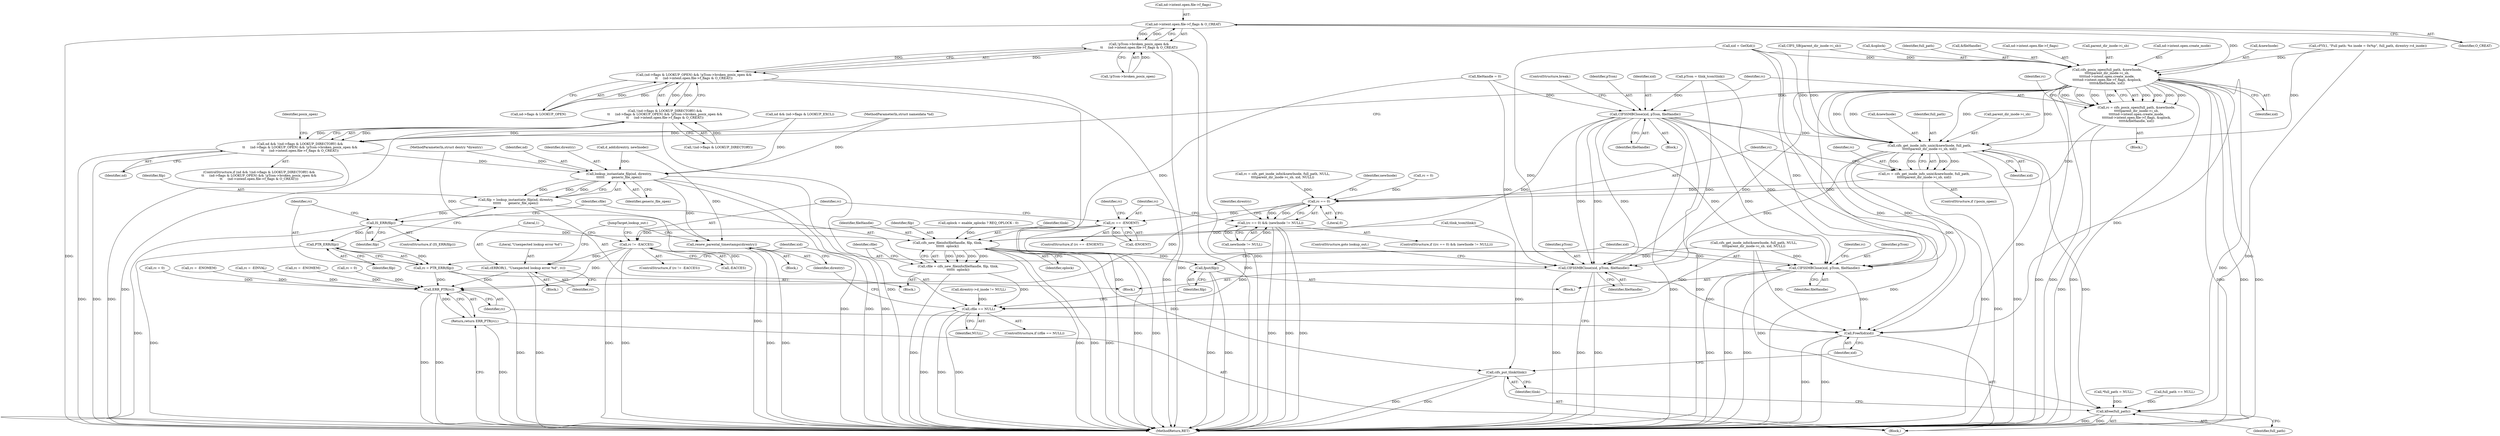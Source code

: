 digraph "0_linux_88d7d4e4a439f32acc56a6d860e415ee71d3df08@API" {
"1000305" [label="(Call,nd->intent.open.file->f_flags & O_CREAT)"];
"1000300" [label="(Call,!pTcon->broken_posix_open &&\n\t\t     (nd->intent.open.file->f_flags & O_CREAT))"];
"1000294" [label="(Call,(nd->flags & LOOKUP_OPEN) && !pTcon->broken_posix_open &&\n\t\t     (nd->intent.open.file->f_flags & O_CREAT))"];
"1000287" [label="(Call,!(nd->flags & LOOKUP_DIRECTORY) &&\n\t\t     (nd->flags & LOOKUP_OPEN) && !pTcon->broken_posix_open &&\n\t\t     (nd->intent.open.file->f_flags & O_CREAT))"];
"1000285" [label="(Call,nd && !(nd->flags & LOOKUP_DIRECTORY) &&\n\t\t     (nd->flags & LOOKUP_OPEN) && !pTcon->broken_posix_open &&\n\t\t     (nd->intent.open.file->f_flags & O_CREAT))"];
"1000420" [label="(Call,lookup_instantiate_filp(nd, direntry,\n\t\t\t\t\t\t       generic_file_open))"];
"1000418" [label="(Call,filp = lookup_instantiate_filp(nd, direntry,\n\t\t\t\t\t\t       generic_file_open))"];
"1000425" [label="(Call,IS_ERR(filp))"];
"1000430" [label="(Call,PTR_ERR(filp))"];
"1000428" [label="(Call,rc = PTR_ERR(filp))"];
"1000499" [label="(Call,ERR_PTR(rc))"];
"1000498" [label="(Return,return ERR_PTR(rc);)"];
"1000439" [label="(Call,cifs_new_fileinfo(fileHandle, filp, tlink,\n\t\t\t\t\t\t  oplock))"];
"1000437" [label="(Call,cfile = cifs_new_fileinfo(fileHandle, filp, tlink,\n\t\t\t\t\t\t  oplock))"];
"1000445" [label="(Call,cfile == NULL)"];
"1000449" [label="(Call,fput(filp))"];
"1000451" [label="(Call,CIFSSMBClose(xid, pTcon, fileHandle))"];
"1000496" [label="(Call,FreeXid(xid))"];
"1000494" [label="(Call,cifs_put_tlink(tlink))"];
"1000460" [label="(Call,renew_parental_timestamps(direntry))"];
"1000319" [label="(Call,cifs_posix_open(full_path, &newInode,\n\t\t\t\t\tparent_dir_inode->i_sb,\n\t\t\t\t\tnd->intent.open.create_mode,\n\t\t\t\t\tnd->intent.open.file->f_flags, &oplock,\n\t\t\t\t\t&fileHandle, xid))"];
"1000317" [label="(Call,rc = cifs_posix_open(full_path, &newInode,\n\t\t\t\t\tparent_dir_inode->i_sb,\n\t\t\t\t\tnd->intent.open.create_mode,\n\t\t\t\t\tnd->intent.open.file->f_flags, &oplock,\n\t\t\t\t\t&fileHandle, xid))"];
"1000405" [label="(Call,rc == 0)"];
"1000404" [label="(Call,(rc == 0) && (newInode != NULL))"];
"1000464" [label="(Call,rc == -ENOENT)"];
"1000482" [label="(Call,rc != -EACCES)"];
"1000487" [label="(Call,cERROR(1, \"Unexpected lookup error %d\", rc))"];
"1000360" [label="(Call,CIFSSMBClose(xid, pTcon, fileHandle))"];
"1000382" [label="(Call,cifs_get_inode_info_unix(&newInode, full_path,\n\t\t\t\t\t\tparent_dir_inode->i_sb, xid))"];
"1000380" [label="(Call,rc = cifs_get_inode_info_unix(&newInode, full_path,\n\t\t\t\t\t\tparent_dir_inode->i_sb, xid))"];
"1000432" [label="(Call,CIFSSMBClose(xid, pTcon, fileHandle))"];
"1000492" [label="(Call,kfree(full_path))"];
"1000498" [label="(Return,return ERR_PTR(rc);)"];
"1000482" [label="(Call,rc != -EACCES)"];
"1000383" [label="(Call,&newInode)"];
"1000114" [label="(MethodParameterIn,struct nameidata *nd)"];
"1000494" [label="(Call,cifs_put_tlink(tlink))"];
"1000321" [label="(Call,&newInode)"];
"1000222" [label="(Call,rc = -EINVAL)"];
"1000452" [label="(Identifier,xid)"];
"1000435" [label="(Identifier,fileHandle)"];
"1000284" [label="(ControlStructure,if (nd && !(nd->flags & LOOKUP_DIRECTORY) &&\n\t\t     (nd->flags & LOOKUP_OPEN) && !pTcon->broken_posix_open &&\n\t\t     (nd->intent.open.file->f_flags & O_CREAT)))"];
"1000500" [label="(Identifier,rc)"];
"1000118" [label="(Call,rc = 0)"];
"1000432" [label="(Call,CIFSSMBClose(xid, pTcon, fileHandle))"];
"1000481" [label="(ControlStructure,if (rc != -EACCES))"];
"1000495" [label="(Identifier,tlink)"];
"1000442" [label="(Identifier,tlink)"];
"1000484" [label="(Call,-EACCES)"];
"1000489" [label="(Literal,\"Unexpected lookup error %d\")"];
"1000344" [label="(Call,&fileHandle)"];
"1000348" [label="(Identifier,rc)"];
"1000404" [label="(Call,(rc == 0) && (newInode != NULL))"];
"1000491" [label="(JumpTarget,lookup_out:)"];
"1000433" [label="(Identifier,xid)"];
"1000486" [label="(Block,)"];
"1000487" [label="(Call,cERROR(1, \"Unexpected lookup error %d\", rc))"];
"1000499" [label="(Call,ERR_PTR(rc))"];
"1000463" [label="(ControlStructure,if (rc == -ENOENT))"];
"1000413" [label="(Identifier,direntry)"];
"1000129" [label="(Call,fileHandle = 0)"];
"1000149" [label="(Call,xid = GetXid())"];
"1000455" [label="(Call,rc = -ENOMEM)"];
"1000305" [label="(Call,nd->intent.open.file->f_flags & O_CREAT)"];
"1000228" [label="(Call,nd && (nd->flags & LOOKUP_EXCL))"];
"1000422" [label="(Identifier,direntry)"];
"1000317" [label="(Call,rc = cifs_posix_open(full_path, &newInode,\n\t\t\t\t\tparent_dir_inode->i_sb,\n\t\t\t\t\tnd->intent.open.create_mode,\n\t\t\t\t\tnd->intent.open.file->f_flags, &oplock,\n\t\t\t\t\t&fileHandle, xid))"];
"1000333" [label="(Call,nd->intent.open.file->f_flags)"];
"1000319" [label="(Call,cifs_posix_open(full_path, &newInode,\n\t\t\t\t\tparent_dir_inode->i_sb,\n\t\t\t\t\tnd->intent.open.create_mode,\n\t\t\t\t\tnd->intent.open.file->f_flags, &oplock,\n\t\t\t\t\t&fileHandle, xid))"];
"1000424" [label="(ControlStructure,if (IS_ERR(filp)))"];
"1000316" [label="(Block,)"];
"1000381" [label="(Identifier,rc)"];
"1000377" [label="(ControlStructure,if (!posix_open))"];
"1000445" [label="(Call,cfile == NULL)"];
"1000465" [label="(Identifier,rc)"];
"1000323" [label="(Call,parent_dir_inode->i_sb)"];
"1000450" [label="(Identifier,filp)"];
"1000403" [label="(ControlStructure,if ((rc == 0) && (newInode != NULL)))"];
"1000393" [label="(Call,cifs_get_inode_info(&newInode, full_path, NULL,\n\t\t\t\tparent_dir_inode->i_sb, xid, NULL))"];
"1000446" [label="(Identifier,cfile)"];
"1000501" [label="(MethodReturn,RET)"];
"1000451" [label="(Call,CIFSSMBClose(xid, pTcon, fileHandle))"];
"1000407" [label="(Literal,0)"];
"1000419" [label="(Identifier,filp)"];
"1000434" [label="(Identifier,pTcon)"];
"1000466" [label="(Call,-ENOENT)"];
"1000470" [label="(Identifier,rc)"];
"1000287" [label="(Call,!(nd->flags & LOOKUP_DIRECTORY) &&\n\t\t     (nd->flags & LOOKUP_OPEN) && !pTcon->broken_posix_open &&\n\t\t     (nd->intent.open.file->f_flags & O_CREAT))"];
"1000429" [label="(Identifier,rc)"];
"1000440" [label="(Identifier,fileHandle)"];
"1000469" [label="(Call,rc = 0)"];
"1000406" [label="(Identifier,rc)"];
"1000490" [label="(Identifier,rc)"];
"1000438" [label="(Identifier,cfile)"];
"1000430" [label="(Call,PTR_ERR(filp))"];
"1000285" [label="(Call,nd && !(nd->flags & LOOKUP_DIRECTORY) &&\n\t\t     (nd->flags & LOOKUP_OPEN) && !pTcon->broken_posix_open &&\n\t\t     (nd->intent.open.file->f_flags & O_CREAT))"];
"1000184" [label="(Call,tlink_tcon(tlink))"];
"1000460" [label="(Call,renew_parental_timestamps(direntry))"];
"1000301" [label="(Call,!pTcon->broken_posix_open)"];
"1000389" [label="(Identifier,xid)"];
"1000441" [label="(Identifier,filp)"];
"1000288" [label="(Call,!(nd->flags & LOOKUP_DIRECTORY))"];
"1000122" [label="(Call,oplock = enable_oplocks ? REQ_OPLOCK : 0)"];
"1000380" [label="(Call,rc = cifs_get_inode_info_unix(&newInode, full_path,\n\t\t\t\t\t\tparent_dir_inode->i_sb, xid))"];
"1000318" [label="(Identifier,rc)"];
"1000493" [label="(Identifier,full_path)"];
"1000363" [label="(Identifier,fileHandle)"];
"1000444" [label="(ControlStructure,if (cfile == NULL))"];
"1000456" [label="(Identifier,rc)"];
"1000385" [label="(Identifier,full_path)"];
"1000426" [label="(Identifier,filp)"];
"1000418" [label="(Call,filp = lookup_instantiate_filp(nd, direntry,\n\t\t\t\t\t\t       generic_file_open))"];
"1000364" [label="(ControlStructure,break;)"];
"1000315" [label="(Identifier,O_CREAT)"];
"1000306" [label="(Call,nd->intent.open.file->f_flags)"];
"1000379" [label="(Identifier,posix_open)"];
"1000362" [label="(Identifier,pTcon)"];
"1000411" [label="(Block,)"];
"1000326" [label="(Call,nd->intent.open.create_mode)"];
"1000454" [label="(Identifier,fileHandle)"];
"1000453" [label="(Identifier,pTcon)"];
"1000391" [label="(Call,rc = cifs_get_inode_info(&newInode, full_path, NULL,\n\t\t\t\tparent_dir_inode->i_sb, xid, NULL))"];
"1000492" [label="(Call,kfree(full_path))"];
"1000295" [label="(Call,nd->flags & LOOKUP_OPEN)"];
"1000412" [label="(Call,d_add(direntry, newInode))"];
"1000423" [label="(Identifier,generic_file_open)"];
"1000417" [label="(Block,)"];
"1000360" [label="(Call,CIFSSMBClose(xid, pTcon, fileHandle))"];
"1000420" [label="(Call,lookup_instantiate_filp(nd, direntry,\n\t\t\t\t\t\t       generic_file_open))"];
"1000431" [label="(Identifier,filp)"];
"1000497" [label="(Identifier,xid)"];
"1000382" [label="(Call,cifs_get_inode_info_unix(&newInode, full_path,\n\t\t\t\t\t\tparent_dir_inode->i_sb, xid))"];
"1000182" [label="(Call,pTcon = tlink_tcon(tlink))"];
"1000272" [label="(Call,cFYI(1, \"Full path: %s inode = 0x%p\", full_path, direntry->d_inode))"];
"1000258" [label="(Call,direntry->d_inode != NULL)"];
"1000300" [label="(Call,!pTcon->broken_posix_open &&\n\t\t     (nd->intent.open.file->f_flags & O_CREAT))"];
"1000346" [label="(Identifier,xid)"];
"1000428" [label="(Call,rc = PTR_ERR(filp))"];
"1000164" [label="(Call,CIFS_SB(parent_dir_inode->i_sb))"];
"1000436" [label="(ControlStructure,goto lookup_out;)"];
"1000113" [label="(MethodParameterIn,struct dentry *direntry)"];
"1000145" [label="(Call,*full_path = NULL)"];
"1000437" [label="(Call,cfile = cifs_new_fileinfo(fileHandle, filp, tlink,\n\t\t\t\t\t\t  oplock))"];
"1000448" [label="(Block,)"];
"1000488" [label="(Literal,1)"];
"1000248" [label="(Call,full_path == NULL)"];
"1000496" [label="(Call,FreeXid(xid))"];
"1000464" [label="(Call,rc == -ENOENT)"];
"1000286" [label="(Identifier,nd)"];
"1000252" [label="(Call,rc = -ENOMEM)"];
"1000386" [label="(Call,parent_dir_inode->i_sb)"];
"1000361" [label="(Identifier,xid)"];
"1000408" [label="(Call,newInode != NULL)"];
"1000461" [label="(Identifier,direntry)"];
"1000294" [label="(Call,(nd->flags & LOOKUP_OPEN) && !pTcon->broken_posix_open &&\n\t\t     (nd->intent.open.file->f_flags & O_CREAT))"];
"1000427" [label="(Block,)"];
"1000425" [label="(Call,IS_ERR(filp))"];
"1000447" [label="(Identifier,NULL)"];
"1000342" [label="(Call,&oplock)"];
"1000115" [label="(Block,)"];
"1000449" [label="(Call,fput(filp))"];
"1000483" [label="(Identifier,rc)"];
"1000359" [label="(Block,)"];
"1000439" [label="(Call,cifs_new_fileinfo(fileHandle, filp, tlink,\n\t\t\t\t\t\t  oplock))"];
"1000421" [label="(Identifier,nd)"];
"1000409" [label="(Identifier,newInode)"];
"1000405" [label="(Call,rc == 0)"];
"1000320" [label="(Identifier,full_path)"];
"1000443" [label="(Identifier,oplock)"];
"1000239" [label="(Call,rc = 0)"];
"1000305" -> "1000300"  [label="AST: "];
"1000305" -> "1000315"  [label="CFG: "];
"1000306" -> "1000305"  [label="AST: "];
"1000315" -> "1000305"  [label="AST: "];
"1000300" -> "1000305"  [label="CFG: "];
"1000305" -> "1000501"  [label="DDG: "];
"1000305" -> "1000501"  [label="DDG: "];
"1000305" -> "1000300"  [label="DDG: "];
"1000305" -> "1000300"  [label="DDG: "];
"1000305" -> "1000319"  [label="DDG: "];
"1000300" -> "1000294"  [label="AST: "];
"1000300" -> "1000301"  [label="CFG: "];
"1000301" -> "1000300"  [label="AST: "];
"1000294" -> "1000300"  [label="CFG: "];
"1000300" -> "1000501"  [label="DDG: "];
"1000300" -> "1000501"  [label="DDG: "];
"1000300" -> "1000294"  [label="DDG: "];
"1000300" -> "1000294"  [label="DDG: "];
"1000301" -> "1000300"  [label="DDG: "];
"1000294" -> "1000287"  [label="AST: "];
"1000294" -> "1000295"  [label="CFG: "];
"1000295" -> "1000294"  [label="AST: "];
"1000287" -> "1000294"  [label="CFG: "];
"1000294" -> "1000501"  [label="DDG: "];
"1000294" -> "1000501"  [label="DDG: "];
"1000294" -> "1000287"  [label="DDG: "];
"1000294" -> "1000287"  [label="DDG: "];
"1000295" -> "1000294"  [label="DDG: "];
"1000295" -> "1000294"  [label="DDG: "];
"1000287" -> "1000285"  [label="AST: "];
"1000287" -> "1000288"  [label="CFG: "];
"1000288" -> "1000287"  [label="AST: "];
"1000285" -> "1000287"  [label="CFG: "];
"1000287" -> "1000501"  [label="DDG: "];
"1000287" -> "1000501"  [label="DDG: "];
"1000287" -> "1000285"  [label="DDG: "];
"1000287" -> "1000285"  [label="DDG: "];
"1000288" -> "1000287"  [label="DDG: "];
"1000285" -> "1000284"  [label="AST: "];
"1000285" -> "1000286"  [label="CFG: "];
"1000286" -> "1000285"  [label="AST: "];
"1000318" -> "1000285"  [label="CFG: "];
"1000379" -> "1000285"  [label="CFG: "];
"1000285" -> "1000501"  [label="DDG: "];
"1000285" -> "1000501"  [label="DDG: "];
"1000285" -> "1000501"  [label="DDG: "];
"1000228" -> "1000285"  [label="DDG: "];
"1000114" -> "1000285"  [label="DDG: "];
"1000285" -> "1000420"  [label="DDG: "];
"1000420" -> "1000418"  [label="AST: "];
"1000420" -> "1000423"  [label="CFG: "];
"1000421" -> "1000420"  [label="AST: "];
"1000422" -> "1000420"  [label="AST: "];
"1000423" -> "1000420"  [label="AST: "];
"1000418" -> "1000420"  [label="CFG: "];
"1000420" -> "1000501"  [label="DDG: "];
"1000420" -> "1000501"  [label="DDG: "];
"1000420" -> "1000501"  [label="DDG: "];
"1000420" -> "1000418"  [label="DDG: "];
"1000420" -> "1000418"  [label="DDG: "];
"1000420" -> "1000418"  [label="DDG: "];
"1000228" -> "1000420"  [label="DDG: "];
"1000114" -> "1000420"  [label="DDG: "];
"1000412" -> "1000420"  [label="DDG: "];
"1000113" -> "1000420"  [label="DDG: "];
"1000420" -> "1000460"  [label="DDG: "];
"1000418" -> "1000417"  [label="AST: "];
"1000419" -> "1000418"  [label="AST: "];
"1000426" -> "1000418"  [label="CFG: "];
"1000418" -> "1000501"  [label="DDG: "];
"1000418" -> "1000425"  [label="DDG: "];
"1000425" -> "1000424"  [label="AST: "];
"1000425" -> "1000426"  [label="CFG: "];
"1000426" -> "1000425"  [label="AST: "];
"1000429" -> "1000425"  [label="CFG: "];
"1000438" -> "1000425"  [label="CFG: "];
"1000425" -> "1000501"  [label="DDG: "];
"1000425" -> "1000430"  [label="DDG: "];
"1000425" -> "1000439"  [label="DDG: "];
"1000430" -> "1000428"  [label="AST: "];
"1000430" -> "1000431"  [label="CFG: "];
"1000431" -> "1000430"  [label="AST: "];
"1000428" -> "1000430"  [label="CFG: "];
"1000430" -> "1000501"  [label="DDG: "];
"1000430" -> "1000428"  [label="DDG: "];
"1000428" -> "1000427"  [label="AST: "];
"1000429" -> "1000428"  [label="AST: "];
"1000433" -> "1000428"  [label="CFG: "];
"1000428" -> "1000501"  [label="DDG: "];
"1000428" -> "1000499"  [label="DDG: "];
"1000499" -> "1000498"  [label="AST: "];
"1000499" -> "1000500"  [label="CFG: "];
"1000500" -> "1000499"  [label="AST: "];
"1000498" -> "1000499"  [label="CFG: "];
"1000499" -> "1000501"  [label="DDG: "];
"1000499" -> "1000501"  [label="DDG: "];
"1000499" -> "1000498"  [label="DDG: "];
"1000222" -> "1000499"  [label="DDG: "];
"1000252" -> "1000499"  [label="DDG: "];
"1000487" -> "1000499"  [label="DDG: "];
"1000405" -> "1000499"  [label="DDG: "];
"1000469" -> "1000499"  [label="DDG: "];
"1000455" -> "1000499"  [label="DDG: "];
"1000239" -> "1000499"  [label="DDG: "];
"1000482" -> "1000499"  [label="DDG: "];
"1000498" -> "1000115"  [label="AST: "];
"1000501" -> "1000498"  [label="CFG: "];
"1000498" -> "1000501"  [label="DDG: "];
"1000439" -> "1000437"  [label="AST: "];
"1000439" -> "1000443"  [label="CFG: "];
"1000440" -> "1000439"  [label="AST: "];
"1000441" -> "1000439"  [label="AST: "];
"1000442" -> "1000439"  [label="AST: "];
"1000443" -> "1000439"  [label="AST: "];
"1000437" -> "1000439"  [label="CFG: "];
"1000439" -> "1000501"  [label="DDG: "];
"1000439" -> "1000501"  [label="DDG: "];
"1000439" -> "1000501"  [label="DDG: "];
"1000439" -> "1000437"  [label="DDG: "];
"1000439" -> "1000437"  [label="DDG: "];
"1000439" -> "1000437"  [label="DDG: "];
"1000439" -> "1000437"  [label="DDG: "];
"1000129" -> "1000439"  [label="DDG: "];
"1000360" -> "1000439"  [label="DDG: "];
"1000184" -> "1000439"  [label="DDG: "];
"1000122" -> "1000439"  [label="DDG: "];
"1000439" -> "1000449"  [label="DDG: "];
"1000439" -> "1000451"  [label="DDG: "];
"1000439" -> "1000494"  [label="DDG: "];
"1000437" -> "1000417"  [label="AST: "];
"1000438" -> "1000437"  [label="AST: "];
"1000446" -> "1000437"  [label="CFG: "];
"1000437" -> "1000501"  [label="DDG: "];
"1000437" -> "1000445"  [label="DDG: "];
"1000445" -> "1000444"  [label="AST: "];
"1000445" -> "1000447"  [label="CFG: "];
"1000446" -> "1000445"  [label="AST: "];
"1000447" -> "1000445"  [label="AST: "];
"1000450" -> "1000445"  [label="CFG: "];
"1000461" -> "1000445"  [label="CFG: "];
"1000445" -> "1000501"  [label="DDG: "];
"1000445" -> "1000501"  [label="DDG: "];
"1000445" -> "1000501"  [label="DDG: "];
"1000393" -> "1000445"  [label="DDG: "];
"1000408" -> "1000445"  [label="DDG: "];
"1000258" -> "1000445"  [label="DDG: "];
"1000449" -> "1000448"  [label="AST: "];
"1000449" -> "1000450"  [label="CFG: "];
"1000450" -> "1000449"  [label="AST: "];
"1000452" -> "1000449"  [label="CFG: "];
"1000449" -> "1000501"  [label="DDG: "];
"1000449" -> "1000501"  [label="DDG: "];
"1000451" -> "1000448"  [label="AST: "];
"1000451" -> "1000454"  [label="CFG: "];
"1000452" -> "1000451"  [label="AST: "];
"1000453" -> "1000451"  [label="AST: "];
"1000454" -> "1000451"  [label="AST: "];
"1000456" -> "1000451"  [label="CFG: "];
"1000451" -> "1000501"  [label="DDG: "];
"1000451" -> "1000501"  [label="DDG: "];
"1000451" -> "1000501"  [label="DDG: "];
"1000360" -> "1000451"  [label="DDG: "];
"1000360" -> "1000451"  [label="DDG: "];
"1000382" -> "1000451"  [label="DDG: "];
"1000393" -> "1000451"  [label="DDG: "];
"1000149" -> "1000451"  [label="DDG: "];
"1000319" -> "1000451"  [label="DDG: "];
"1000182" -> "1000451"  [label="DDG: "];
"1000451" -> "1000496"  [label="DDG: "];
"1000496" -> "1000115"  [label="AST: "];
"1000496" -> "1000497"  [label="CFG: "];
"1000497" -> "1000496"  [label="AST: "];
"1000500" -> "1000496"  [label="CFG: "];
"1000496" -> "1000501"  [label="DDG: "];
"1000496" -> "1000501"  [label="DDG: "];
"1000360" -> "1000496"  [label="DDG: "];
"1000382" -> "1000496"  [label="DDG: "];
"1000393" -> "1000496"  [label="DDG: "];
"1000432" -> "1000496"  [label="DDG: "];
"1000149" -> "1000496"  [label="DDG: "];
"1000319" -> "1000496"  [label="DDG: "];
"1000494" -> "1000115"  [label="AST: "];
"1000494" -> "1000495"  [label="CFG: "];
"1000495" -> "1000494"  [label="AST: "];
"1000497" -> "1000494"  [label="CFG: "];
"1000494" -> "1000501"  [label="DDG: "];
"1000494" -> "1000501"  [label="DDG: "];
"1000184" -> "1000494"  [label="DDG: "];
"1000460" -> "1000411"  [label="AST: "];
"1000460" -> "1000461"  [label="CFG: "];
"1000461" -> "1000460"  [label="AST: "];
"1000491" -> "1000460"  [label="CFG: "];
"1000460" -> "1000501"  [label="DDG: "];
"1000460" -> "1000501"  [label="DDG: "];
"1000412" -> "1000460"  [label="DDG: "];
"1000113" -> "1000460"  [label="DDG: "];
"1000319" -> "1000317"  [label="AST: "];
"1000319" -> "1000346"  [label="CFG: "];
"1000320" -> "1000319"  [label="AST: "];
"1000321" -> "1000319"  [label="AST: "];
"1000323" -> "1000319"  [label="AST: "];
"1000326" -> "1000319"  [label="AST: "];
"1000333" -> "1000319"  [label="AST: "];
"1000342" -> "1000319"  [label="AST: "];
"1000344" -> "1000319"  [label="AST: "];
"1000346" -> "1000319"  [label="AST: "];
"1000317" -> "1000319"  [label="CFG: "];
"1000319" -> "1000501"  [label="DDG: "];
"1000319" -> "1000501"  [label="DDG: "];
"1000319" -> "1000501"  [label="DDG: "];
"1000319" -> "1000501"  [label="DDG: "];
"1000319" -> "1000501"  [label="DDG: "];
"1000319" -> "1000501"  [label="DDG: "];
"1000319" -> "1000317"  [label="DDG: "];
"1000319" -> "1000317"  [label="DDG: "];
"1000319" -> "1000317"  [label="DDG: "];
"1000319" -> "1000317"  [label="DDG: "];
"1000319" -> "1000317"  [label="DDG: "];
"1000319" -> "1000317"  [label="DDG: "];
"1000319" -> "1000317"  [label="DDG: "];
"1000319" -> "1000317"  [label="DDG: "];
"1000272" -> "1000319"  [label="DDG: "];
"1000164" -> "1000319"  [label="DDG: "];
"1000149" -> "1000319"  [label="DDG: "];
"1000319" -> "1000360"  [label="DDG: "];
"1000319" -> "1000382"  [label="DDG: "];
"1000319" -> "1000382"  [label="DDG: "];
"1000319" -> "1000382"  [label="DDG: "];
"1000319" -> "1000382"  [label="DDG: "];
"1000319" -> "1000432"  [label="DDG: "];
"1000319" -> "1000492"  [label="DDG: "];
"1000317" -> "1000316"  [label="AST: "];
"1000318" -> "1000317"  [label="AST: "];
"1000348" -> "1000317"  [label="CFG: "];
"1000317" -> "1000501"  [label="DDG: "];
"1000317" -> "1000405"  [label="DDG: "];
"1000405" -> "1000404"  [label="AST: "];
"1000405" -> "1000407"  [label="CFG: "];
"1000406" -> "1000405"  [label="AST: "];
"1000407" -> "1000405"  [label="AST: "];
"1000409" -> "1000405"  [label="CFG: "];
"1000404" -> "1000405"  [label="CFG: "];
"1000405" -> "1000404"  [label="DDG: "];
"1000405" -> "1000404"  [label="DDG: "];
"1000391" -> "1000405"  [label="DDG: "];
"1000118" -> "1000405"  [label="DDG: "];
"1000380" -> "1000405"  [label="DDG: "];
"1000405" -> "1000464"  [label="DDG: "];
"1000404" -> "1000403"  [label="AST: "];
"1000404" -> "1000408"  [label="CFG: "];
"1000408" -> "1000404"  [label="AST: "];
"1000413" -> "1000404"  [label="CFG: "];
"1000465" -> "1000404"  [label="CFG: "];
"1000404" -> "1000501"  [label="DDG: "];
"1000404" -> "1000501"  [label="DDG: "];
"1000404" -> "1000501"  [label="DDG: "];
"1000408" -> "1000404"  [label="DDG: "];
"1000408" -> "1000404"  [label="DDG: "];
"1000464" -> "1000463"  [label="AST: "];
"1000464" -> "1000466"  [label="CFG: "];
"1000465" -> "1000464"  [label="AST: "];
"1000466" -> "1000464"  [label="AST: "];
"1000470" -> "1000464"  [label="CFG: "];
"1000483" -> "1000464"  [label="CFG: "];
"1000464" -> "1000501"  [label="DDG: "];
"1000464" -> "1000501"  [label="DDG: "];
"1000466" -> "1000464"  [label="DDG: "];
"1000464" -> "1000482"  [label="DDG: "];
"1000482" -> "1000481"  [label="AST: "];
"1000482" -> "1000484"  [label="CFG: "];
"1000483" -> "1000482"  [label="AST: "];
"1000484" -> "1000482"  [label="AST: "];
"1000488" -> "1000482"  [label="CFG: "];
"1000491" -> "1000482"  [label="CFG: "];
"1000482" -> "1000501"  [label="DDG: "];
"1000482" -> "1000501"  [label="DDG: "];
"1000484" -> "1000482"  [label="DDG: "];
"1000482" -> "1000487"  [label="DDG: "];
"1000487" -> "1000486"  [label="AST: "];
"1000487" -> "1000490"  [label="CFG: "];
"1000488" -> "1000487"  [label="AST: "];
"1000489" -> "1000487"  [label="AST: "];
"1000490" -> "1000487"  [label="AST: "];
"1000491" -> "1000487"  [label="CFG: "];
"1000487" -> "1000501"  [label="DDG: "];
"1000360" -> "1000359"  [label="AST: "];
"1000360" -> "1000363"  [label="CFG: "];
"1000361" -> "1000360"  [label="AST: "];
"1000362" -> "1000360"  [label="AST: "];
"1000363" -> "1000360"  [label="AST: "];
"1000364" -> "1000360"  [label="CFG: "];
"1000360" -> "1000501"  [label="DDG: "];
"1000360" -> "1000501"  [label="DDG: "];
"1000360" -> "1000501"  [label="DDG: "];
"1000182" -> "1000360"  [label="DDG: "];
"1000129" -> "1000360"  [label="DDG: "];
"1000360" -> "1000382"  [label="DDG: "];
"1000360" -> "1000432"  [label="DDG: "];
"1000360" -> "1000432"  [label="DDG: "];
"1000360" -> "1000432"  [label="DDG: "];
"1000382" -> "1000380"  [label="AST: "];
"1000382" -> "1000389"  [label="CFG: "];
"1000383" -> "1000382"  [label="AST: "];
"1000385" -> "1000382"  [label="AST: "];
"1000386" -> "1000382"  [label="AST: "];
"1000389" -> "1000382"  [label="AST: "];
"1000380" -> "1000382"  [label="CFG: "];
"1000382" -> "1000501"  [label="DDG: "];
"1000382" -> "1000501"  [label="DDG: "];
"1000382" -> "1000380"  [label="DDG: "];
"1000382" -> "1000380"  [label="DDG: "];
"1000382" -> "1000380"  [label="DDG: "];
"1000382" -> "1000380"  [label="DDG: "];
"1000272" -> "1000382"  [label="DDG: "];
"1000164" -> "1000382"  [label="DDG: "];
"1000149" -> "1000382"  [label="DDG: "];
"1000382" -> "1000432"  [label="DDG: "];
"1000382" -> "1000492"  [label="DDG: "];
"1000380" -> "1000377"  [label="AST: "];
"1000381" -> "1000380"  [label="AST: "];
"1000406" -> "1000380"  [label="CFG: "];
"1000380" -> "1000501"  [label="DDG: "];
"1000432" -> "1000427"  [label="AST: "];
"1000432" -> "1000435"  [label="CFG: "];
"1000433" -> "1000432"  [label="AST: "];
"1000434" -> "1000432"  [label="AST: "];
"1000435" -> "1000432"  [label="AST: "];
"1000436" -> "1000432"  [label="CFG: "];
"1000432" -> "1000501"  [label="DDG: "];
"1000432" -> "1000501"  [label="DDG: "];
"1000432" -> "1000501"  [label="DDG: "];
"1000393" -> "1000432"  [label="DDG: "];
"1000149" -> "1000432"  [label="DDG: "];
"1000182" -> "1000432"  [label="DDG: "];
"1000129" -> "1000432"  [label="DDG: "];
"1000492" -> "1000115"  [label="AST: "];
"1000492" -> "1000493"  [label="CFG: "];
"1000493" -> "1000492"  [label="AST: "];
"1000495" -> "1000492"  [label="CFG: "];
"1000492" -> "1000501"  [label="DDG: "];
"1000492" -> "1000501"  [label="DDG: "];
"1000393" -> "1000492"  [label="DDG: "];
"1000272" -> "1000492"  [label="DDG: "];
"1000145" -> "1000492"  [label="DDG: "];
"1000248" -> "1000492"  [label="DDG: "];
}
